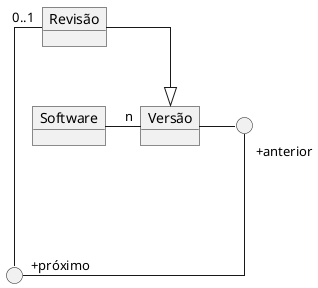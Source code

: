@startuml mod07ima08
skinparam Linetype ortho
object "Software" as so
object "Versão" as ve
object "Revisão" as re
circle " " as p1
circle " " as p2

so -right-"n" ve
ve -right- p1
p1 "+anterior"--down-"+próximo" p2
p2 -left-"0..1" re
re --|> ve

@enduml